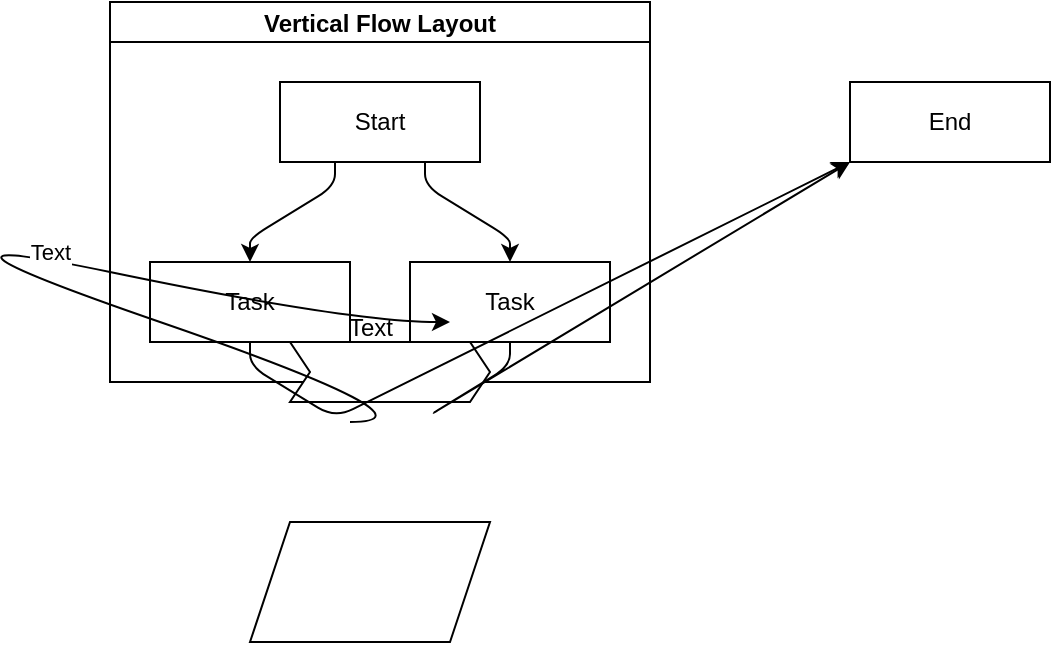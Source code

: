 <mxfile version="24.2.2" type="github">
  <diagram name="Page-1" id="LwehExTE3hqIde42YWh1">
    <mxGraphModel dx="794" dy="1777" grid="1" gridSize="10" guides="1" tooltips="1" connect="1" arrows="1" fold="1" page="1" pageScale="1" pageWidth="850" pageHeight="1100" math="0" shadow="0">
      <root>
        <mxCell id="0" />
        <mxCell id="1" parent="0" />
        <mxCell id="4bZ-E9gz0EZi8s3hH-lB-1" value="" style="shape=parallelogram;perimeter=parallelogramPerimeter;whiteSpace=wrap;html=1;fixedSize=1;" parent="1" vertex="1">
          <mxGeometry x="360" y="240" width="120" height="60" as="geometry" />
        </mxCell>
        <mxCell id="wQb4ZoLaNr3TKCdQBPHm-1" value="Vertical Flow Layout" style="swimlane;startSize=20;horizontal=1;childLayout=flowLayout;flowOrientation=north;resizable=0;interRankCellSpacing=50;containerType=tree;fontSize=12;" parent="1" vertex="1">
          <mxGeometry x="290" y="-20" width="270" height="190" as="geometry" />
        </mxCell>
        <mxCell id="wQb4ZoLaNr3TKCdQBPHm-2" value="Start" style="whiteSpace=wrap;html=1;" parent="wQb4ZoLaNr3TKCdQBPHm-1" vertex="1">
          <mxGeometry x="85" y="40" width="100" height="40" as="geometry" />
        </mxCell>
        <mxCell id="wQb4ZoLaNr3TKCdQBPHm-3" value="Task" style="whiteSpace=wrap;html=1;" parent="wQb4ZoLaNr3TKCdQBPHm-1" vertex="1">
          <mxGeometry x="20" y="130" width="100" height="40" as="geometry" />
        </mxCell>
        <mxCell id="wQb4ZoLaNr3TKCdQBPHm-4" value="" style="html=1;rounded=1;curved=0;sourcePerimeterSpacing=0;targetPerimeterSpacing=0;startSize=6;endSize=6;noEdgeStyle=1;orthogonal=1;" parent="wQb4ZoLaNr3TKCdQBPHm-1" source="wQb4ZoLaNr3TKCdQBPHm-2" target="wQb4ZoLaNr3TKCdQBPHm-3" edge="1">
          <mxGeometry relative="1" as="geometry">
            <Array as="points">
              <mxPoint x="112.5" y="92" />
              <mxPoint x="70" y="118" />
            </Array>
          </mxGeometry>
        </mxCell>
        <mxCell id="wQb4ZoLaNr3TKCdQBPHm-5" value="Task" style="whiteSpace=wrap;html=1;" parent="wQb4ZoLaNr3TKCdQBPHm-1" vertex="1">
          <mxGeometry x="150" y="130" width="100" height="40" as="geometry" />
        </mxCell>
        <mxCell id="wQb4ZoLaNr3TKCdQBPHm-6" value="" style="html=1;rounded=1;curved=0;sourcePerimeterSpacing=0;targetPerimeterSpacing=0;startSize=6;endSize=6;noEdgeStyle=1;orthogonal=1;" parent="wQb4ZoLaNr3TKCdQBPHm-1" source="wQb4ZoLaNr3TKCdQBPHm-2" target="wQb4ZoLaNr3TKCdQBPHm-5" edge="1">
          <mxGeometry relative="1" as="geometry">
            <Array as="points">
              <mxPoint x="157.5" y="92" />
              <mxPoint x="200" y="118" />
            </Array>
          </mxGeometry>
        </mxCell>
        <mxCell id="wQb4ZoLaNr3TKCdQBPHm-10" value="" style="html=1;shadow=0;dashed=0;align=center;verticalAlign=middle;shape=mxgraph.arrows2.arrow;dy=0;dx=10;notch=10;" parent="1" vertex="1">
          <mxGeometry x="380" y="150" width="100" height="30" as="geometry" />
        </mxCell>
        <mxCell id="wQb4ZoLaNr3TKCdQBPHm-11" value="" style="curved=1;endArrow=classic;html=1;rounded=0;" parent="1" edge="1">
          <mxGeometry width="50" height="50" relative="1" as="geometry">
            <mxPoint x="410" y="190" as="sourcePoint" />
            <mxPoint x="460" y="140" as="targetPoint" />
            <Array as="points">
              <mxPoint x="460" y="190" />
              <mxPoint x="170" y="90" />
              <mxPoint x="410" y="140" />
            </Array>
          </mxGeometry>
        </mxCell>
        <mxCell id="wQb4ZoLaNr3TKCdQBPHm-13" value="Text" style="edgeLabel;html=1;align=center;verticalAlign=middle;resizable=0;points=[];" parent="wQb4ZoLaNr3TKCdQBPHm-11" vertex="1" connectable="0">
          <mxGeometry x="0.376" y="4" relative="1" as="geometry">
            <mxPoint x="-1" as="offset" />
          </mxGeometry>
        </mxCell>
        <mxCell id="wQb4ZoLaNr3TKCdQBPHm-12" value="Text" style="text;html=1;align=center;verticalAlign=middle;resizable=0;points=[];autosize=1;strokeColor=none;fillColor=none;" parent="1" vertex="1">
          <mxGeometry x="395" y="128" width="50" height="30" as="geometry" />
        </mxCell>
        <mxCell id="wQb4ZoLaNr3TKCdQBPHm-7" value="End" style="whiteSpace=wrap;html=1;" parent="1" vertex="1">
          <mxGeometry x="660" y="20" width="100" height="40" as="geometry" />
        </mxCell>
        <mxCell id="wQb4ZoLaNr3TKCdQBPHm-8" value="" style="html=1;rounded=1;curved=0;sourcePerimeterSpacing=0;targetPerimeterSpacing=0;startSize=6;endSize=6;noEdgeStyle=1;orthogonal=1;" parent="1" source="wQb4ZoLaNr3TKCdQBPHm-3" target="wQb4ZoLaNr3TKCdQBPHm-7" edge="1">
          <mxGeometry relative="1" as="geometry">
            <Array as="points">
              <mxPoint x="360" y="162" />
              <mxPoint x="402.5" y="188" />
            </Array>
          </mxGeometry>
        </mxCell>
        <mxCell id="wQb4ZoLaNr3TKCdQBPHm-9" value="" style="html=1;rounded=1;curved=0;sourcePerimeterSpacing=0;targetPerimeterSpacing=0;startSize=6;endSize=6;noEdgeStyle=1;orthogonal=1;" parent="1" source="wQb4ZoLaNr3TKCdQBPHm-5" target="wQb4ZoLaNr3TKCdQBPHm-7" edge="1">
          <mxGeometry relative="1" as="geometry">
            <Array as="points">
              <mxPoint x="490" y="162" />
              <mxPoint x="447.5" y="188" />
            </Array>
          </mxGeometry>
        </mxCell>
      </root>
    </mxGraphModel>
  </diagram>
</mxfile>
